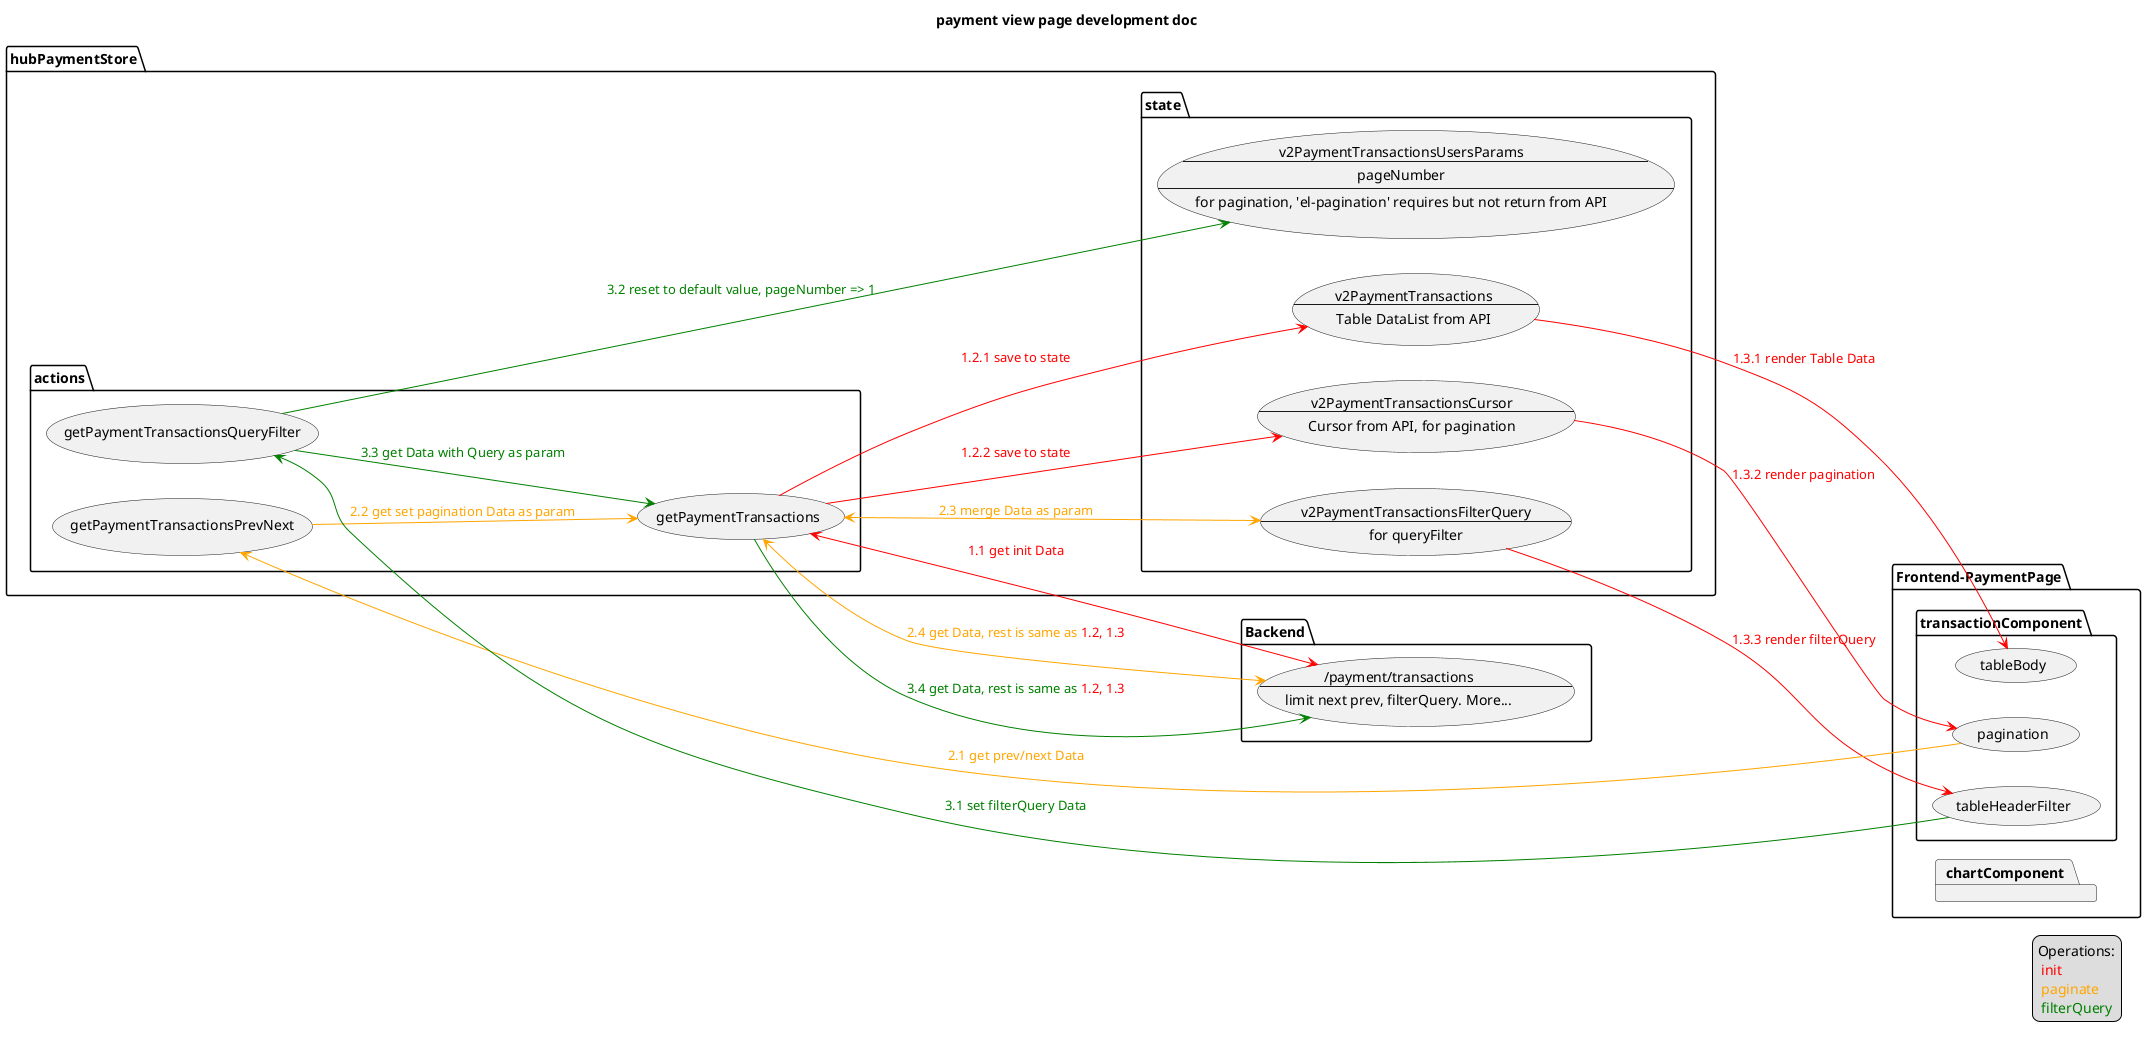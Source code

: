 @startuml
title payment view page development doc
legend right
  Operations:
  <color red> init </color>
  <color orange> paginate </color>
  <color green> filterQuery </color>
end legend

left to right direction

package Frontend-PaymentPage {
  package chartComponent
  package transactionComponent {
    usecase tableHeaderFilter
    usecase tableBody
    usecase pagination
  }
}

package hubPaymentStore {
  package actions {
    usecase getPaymentTransactions
    usecase getPaymentTransactionsPrevNext
    usecase getPaymentTransactionsQueryFilter
    ' usecase getPaymentTimeLine
    ' usecase getPaymentSpending
    ' usecase getPaymentIncome
    ' usecase getPaymentBalance
  }
  package state {
    usecase v2PaymentTransactions as "
      v2PaymentTransactions
      ---
      Table DataList from API
    "
    usecase v2PaymentTransactionsCursor as "
      v2PaymentTransactionsCursor
      ---
      Cursor from API, for pagination
    "
    usecase v2PaymentTransactionsUsersParams as "
      v2PaymentTransactionsUsersParams
      ---
      pageNumber
      ---
      for pagination, 'el-pagination' requires but not return from API
    "
    usecase v2PaymentTransactionsFilterQuery as "
      v2PaymentTransactionsFilterQuery
      ---
      for queryFilter
    "
  }
}

package Backend {
  usecase APITransactions as "
    /payment/transactions
    ---
    limit next prev, filterQuery. More...
  "
}


'初始渲染
getPaymentTransactions <--> APITransactions #line:red;text:red : 1.1 get init Data
getPaymentTransactions --> v2PaymentTransactions #line:red;text:red : 1.2.1 save to state
getPaymentTransactions --> v2PaymentTransactionsCursor #line:red;text:red : 1.2.2 save to state
v2PaymentTransactions --> tableBody  #line:red;text:red : 1.3.1 render Table Data
v2PaymentTransactionsCursor --> pagination  #line:red;text:red : 1.3.2 render pagination
v2PaymentTransactionsFilterQuery --> tableHeaderFilter  #line:red;text:red : 1.3.3 render filterQuery

'分页
pagination --> getPaymentTransactionsPrevNext #line:orange;text:orange : 2.1 get prev/next Data
getPaymentTransactionsPrevNext --> getPaymentTransactions #line:orange;text:orange : 2.2 get set pagination Data as param
getPaymentTransactions <--> v2PaymentTransactionsFilterQuery #line:orange;text:orange : 2.3 merge Data as param
getPaymentTransactions <--> APITransactions #line:orange;text:orange : 2.4 get Data, rest is same as <color red>1.2, 1.3</color>

'筛选渲染
tableHeaderFilter --> getPaymentTransactionsQueryFilter #line:green;text:green : 3.1 set filterQuery Data
getPaymentTransactionsQueryFilter --> v2PaymentTransactionsUsersParams #line:green;text:green : 3.2 reset to default value, pageNumber => 1
getPaymentTransactionsQueryFilter --> getPaymentTransactions #line:green;text:green : 3.3 get Data with Query as param
getPaymentTransactions --> APITransactions #line:green;text:green : 3.4 get Data, rest is same as <color red>1.2, 1.3</color>
@enduml